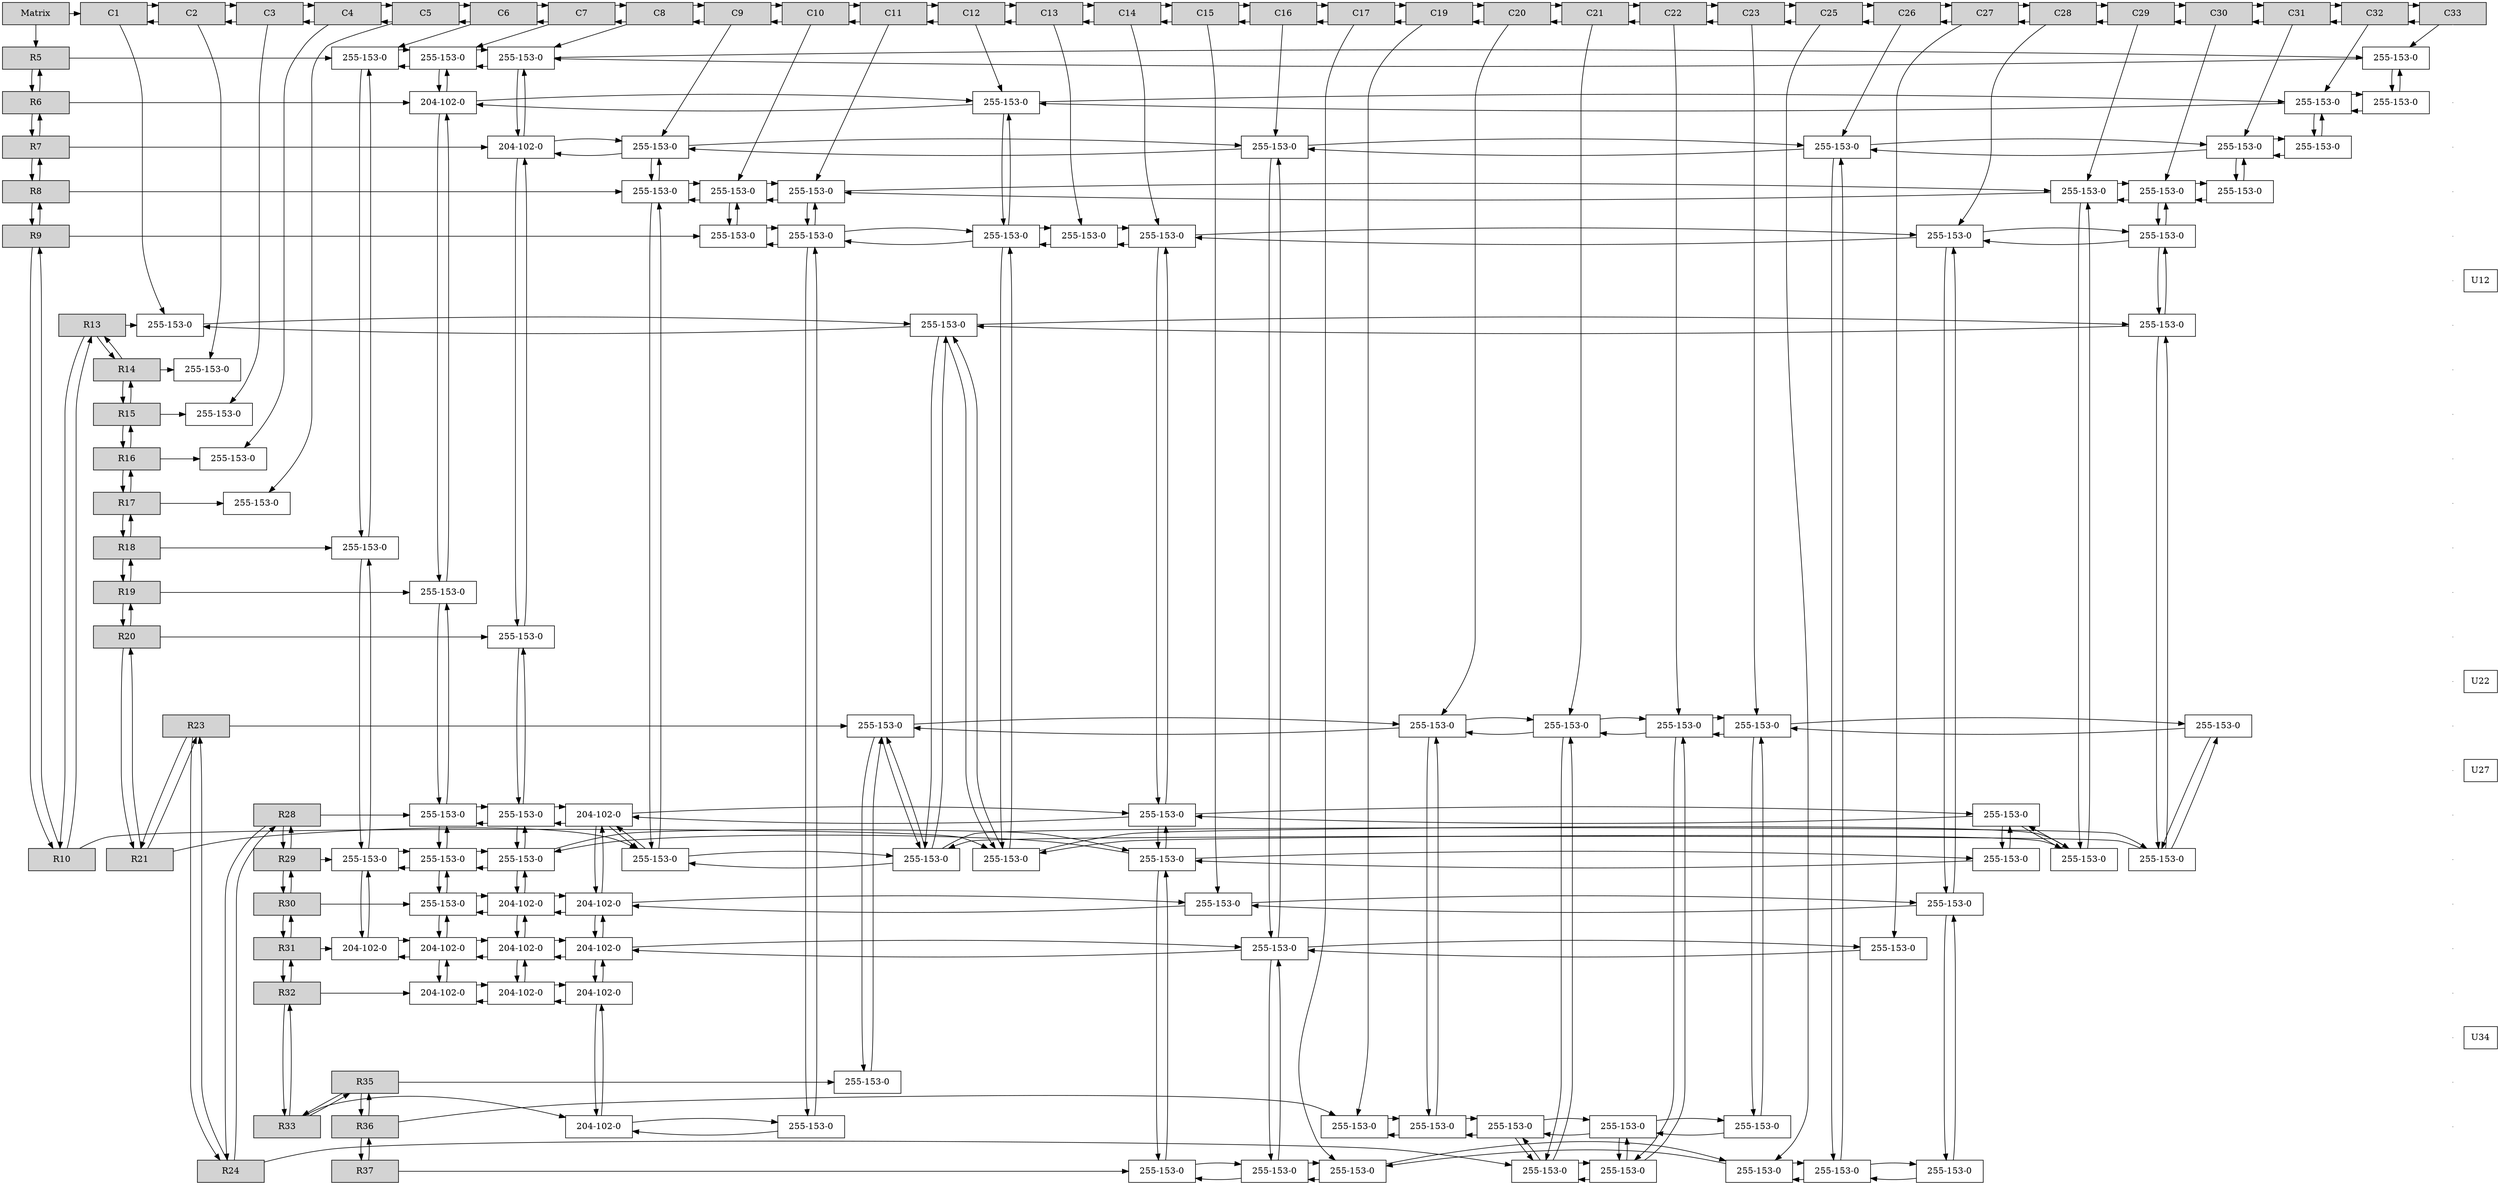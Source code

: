 digraph Sparce_Matrix {
node [shape=box]
Mt[ label = "Matrix", width = 1.5, style = filled, group = 1 ];
e0[ shape = point, width = 0 ];
e1[ shape = point, width = 0 ];
e2[ shape = point, width = 0 ];
e3[ shape = point, width = 0 ];
e4[ shape = point, width = 0 ];
e5[ shape = point, width = 0 ];
e6[ shape = point, width = 0 ];
e7[ shape = point, width = 0 ];
e8[ shape = point, width = 0 ];
e9[ shape = point, width = 0 ];
e10[ shape = point, width = 0 ];
e11[ shape = point, width = 0 ];
e12[ shape = point, width = 0 ];
e13[ shape = point, width = 0 ];
e14[ shape = point, width = 0 ];
e15[ shape = point, width = 0 ];
e16[ shape = point, width = 0 ];
e17[ shape = point, width = 0 ];
e18[ shape = point, width = 0 ];
e19[ shape = point, width = 0 ];
e20[ shape = point, width = 0 ];
e21[ shape = point, width = 0 ];
e22[ shape = point, width = 0 ];
e23[ shape = point, width = 0 ];
U5[label = "R5"    width = 1.5 style = filled, group = 1 ];
Mt->U5;
N6_L5 [label = "255-153-0" width = 1.5, group =8];
U5 -> N6_L5;
A6 -> N6_L5;
N7_L5 [label = "255-153-0" width = 1.5, group =9];
N7_L5 -> N6_L5;
N6_L5 -> N7_L5;
A7 -> N7_L5;
N8_L5 [label = "255-153-0" width = 1.5, group =10];
N8_L5 -> N7_L5;
N7_L5 -> N8_L5;
A8 -> N8_L5;
N33_L5 [label = "255-153-0" width = 1.5, group =35];
N33_L5 -> N8_L5;
N8_L5 -> N33_L5;
A33 -> N33_L5;
{ rank = same; U5;N6_L5;N7_L5;N8_L5;N33_L5;}
U6[label = "R6"    width = 1.5 style = filled, group = 1 ];
U6 -> U5;
U5 -> U6;
N7_L6 [label = "204-102-0" width = 1.5, group =9];
U6 -> N7_L6;
N7_L6 -> N7_L5;
N7_L5 -> N7_L6;
N12_L6 [label = "255-153-0" width = 1.5, group =14];
N12_L6 -> N7_L6;
N7_L6 -> N12_L6;
A12 -> N12_L6;
N32_L6 [label = "255-153-0" width = 1.5, group =34];
N32_L6 -> N12_L6;
N12_L6 -> N32_L6;
A32 -> N32_L6;
N33_L6 [label = "255-153-0" width = 1.5, group =35];
N33_L6 -> N32_L6;
N32_L6 -> N33_L6;
N33_L6 -> N33_L5;
N33_L5 -> N33_L6;
{ rank = same; U6;N7_L6;N12_L6;N32_L6;N33_L6;}
U7[label = "R7"    width = 1.5 style = filled, group = 1 ];
U7 -> U6;
U6 -> U7;
{ rank = same; U6; e0}
N8_L7 [label = "204-102-0" width = 1.5, group =10];
U7 -> N8_L7;
N8_L7 -> N8_L5;
N8_L5 -> N8_L7;
N9_L7 [label = "255-153-0" width = 1.5, group =11];
N9_L7 -> N8_L7;
N8_L7 -> N9_L7;
A9 -> N9_L7;
N16_L7 [label = "255-153-0" width = 1.5, group =18];
N16_L7 -> N9_L7;
N9_L7 -> N16_L7;
A16 -> N16_L7;
N26_L7 [label = "255-153-0" width = 1.5, group =28];
N26_L7 -> N16_L7;
N16_L7 -> N26_L7;
A26 -> N26_L7;
N31_L7 [label = "255-153-0" width = 1.5, group =33];
N31_L7 -> N26_L7;
N26_L7 -> N31_L7;
A31 -> N31_L7;
N32_L7 [label = "255-153-0" width = 1.5, group =34];
N32_L7 -> N31_L7;
N31_L7 -> N32_L7;
N32_L7 -> N32_L6;
N32_L6 -> N32_L7;
{ rank = same; U7;N8_L7;N9_L7;N16_L7;N26_L7;N31_L7;N32_L7;}
U8[label = "R8"    width = 1.5 style = filled, group = 1 ];
U8 -> U7;
U7 -> U8;
{ rank = same; U7; e1}
N9_L8 [label = "255-153-0" width = 1.5, group =11];
U8 -> N9_L8;
N9_L8 -> N9_L7;
N9_L7 -> N9_L8;
N10_L8 [label = "255-153-0" width = 1.5, group =12];
N10_L8 -> N9_L8;
N9_L8 -> N10_L8;
A10 -> N10_L8;
N11_L8 [label = "255-153-0" width = 1.5, group =13];
N11_L8 -> N10_L8;
N10_L8 -> N11_L8;
A11 -> N11_L8;
N29_L8 [label = "255-153-0" width = 1.5, group =31];
N29_L8 -> N11_L8;
N11_L8 -> N29_L8;
A29 -> N29_L8;
N30_L8 [label = "255-153-0" width = 1.5, group =32];
N30_L8 -> N29_L8;
N29_L8 -> N30_L8;
A30 -> N30_L8;
N31_L8 [label = "255-153-0" width = 1.5, group =33];
N31_L8 -> N30_L8;
N30_L8 -> N31_L8;
N31_L8 -> N31_L7;
N31_L7 -> N31_L8;
{ rank = same; U8;N9_L8;N10_L8;N11_L8;N29_L8;N30_L8;N31_L8;}
U9[label = "R9"    width = 1.5 style = filled, group = 1 ];
U9 -> U8;
U8 -> U9;
{ rank = same; U8; e2}
N10_L9 [label = "255-153-0" width = 1.5, group =12];
U9 -> N10_L9;
N10_L9 -> N10_L8;
N10_L8 -> N10_L9;
N11_L9 [label = "255-153-0" width = 1.5, group =13];
N11_L9 -> N10_L9;
N10_L9 -> N11_L9;
N11_L9 -> N11_L8;
N11_L8 -> N11_L9;
N12_L9 [label = "255-153-0" width = 1.5, group =14];
N12_L9 -> N11_L9;
N11_L9 -> N12_L9;
N12_L9 -> N12_L6;
N12_L6 -> N12_L9;
N13_L9 [label = "255-153-0" width = 1.5, group =15];
N13_L9 -> N12_L9;
N12_L9 -> N13_L9;
A13 -> N13_L9;
N14_L9 [label = "255-153-0" width = 1.5, group =16];
N14_L9 -> N13_L9;
N13_L9 -> N14_L9;
A14 -> N14_L9;
N28_L9 [label = "255-153-0" width = 1.5, group =30];
N28_L9 -> N14_L9;
N14_L9 -> N28_L9;
A28 -> N28_L9;
N30_L9 [label = "255-153-0" width = 1.5, group =32];
N30_L9 -> N28_L9;
N28_L9 -> N30_L9;
N30_L9 -> N30_L8;
N30_L8 -> N30_L9;
{ rank = same; U9;N10_L9;N11_L9;N12_L9;N13_L9;N14_L9;N28_L9;N30_L9;}
U10[label = "R10"    width = 1.5 style = filled, group = 1 ];
U10 -> U9;
U9 -> U10;
{ rank = same; U9; e3}
N12_L10 [label = "255-153-0" width = 1.5, group =14];
U10 -> N12_L10;
N12_L10 -> N12_L9;
N12_L9 -> N12_L10;
N29_L10 [label = "255-153-0" width = 1.5, group =31];
N29_L10 -> N12_L10;
N12_L10 -> N29_L10;
N29_L10 -> N29_L8;
N29_L8 -> N29_L10;
{ rank = same; U10;N12_L10;N29_L10;}
U13[label = "R13"    width = 1.5 style = filled, group = 1 ];
U13 -> U10;
U10 -> U13;
{ rank = same; U12; e4}
N1_L13 [label = "255-153-0" width = 1.5, group =3];
U13 -> N1_L13;
A1 -> N1_L13;
N12_L13 [label = "255-153-0" width = 1.5, group =14];
N12_L13 -> N1_L13;
N1_L13 -> N12_L13;
N12_L13 -> N12_L10;
N12_L10 -> N12_L13;
N30_L13 [label = "255-153-0" width = 1.5, group =32];
N30_L13 -> N12_L13;
N12_L13 -> N30_L13;
N30_L13 -> N30_L9;
N30_L9 -> N30_L13;
{ rank = same; U13;N1_L13;N12_L13;N30_L13;}
U14[label = "R14"    width = 1.5 style = filled, group = 1 ];
U14 -> U13;
U13 -> U14;
{ rank = same; U13; e5}
N2_L14 [label = "255-153-0" width = 1.5, group =4];
U14 -> N2_L14;
A2 -> N2_L14;
{ rank = same; U14;N2_L14;}
U15[label = "R15"    width = 1.5 style = filled, group = 1 ];
U15 -> U14;
U14 -> U15;
{ rank = same; U14; e6}
N3_L15 [label = "255-153-0" width = 1.5, group =5];
U15 -> N3_L15;
A3 -> N3_L15;
{ rank = same; U15;N3_L15;}
U16[label = "R16"    width = 1.5 style = filled, group = 1 ];
U16 -> U15;
U15 -> U16;
{ rank = same; U15; e7}
N4_L16 [label = "255-153-0" width = 1.5, group =6];
U16 -> N4_L16;
A4 -> N4_L16;
{ rank = same; U16;N4_L16;}
U17[label = "R17"    width = 1.5 style = filled, group = 1 ];
U17 -> U16;
U16 -> U17;
{ rank = same; U16; e8}
N5_L17 [label = "255-153-0" width = 1.5, group =7];
U17 -> N5_L17;
A5 -> N5_L17;
{ rank = same; U17;N5_L17;}
U18[label = "R18"    width = 1.5 style = filled, group = 1 ];
U18 -> U17;
U17 -> U18;
{ rank = same; U17; e9}
N6_L18 [label = "255-153-0" width = 1.5, group =8];
U18 -> N6_L18;
N6_L18 -> N6_L5;
N6_L5 -> N6_L18;
{ rank = same; U18;N6_L18;}
U19[label = "R19"    width = 1.5 style = filled, group = 1 ];
U19 -> U18;
U18 -> U19;
{ rank = same; U18; e10}
N7_L19 [label = "255-153-0" width = 1.5, group =9];
U19 -> N7_L19;
N7_L19 -> N7_L6;
N7_L6 -> N7_L19;
{ rank = same; U19;N7_L19;}
U20[label = "R20"    width = 1.5 style = filled, group = 1 ];
U20 -> U19;
U19 -> U20;
{ rank = same; U19; e11}
N8_L20 [label = "255-153-0" width = 1.5, group =10];
U20 -> N8_L20;
N8_L20 -> N8_L7;
N8_L7 -> N8_L20;
{ rank = same; U20;N8_L20;}
U21[label = "R21"    width = 1.5 style = filled, group = 1 ];
U21 -> U20;
U20 -> U21;
{ rank = same; U20; e12}
N9_L21 [label = "255-153-0" width = 1.5, group =11];
U21 -> N9_L21;
N9_L21 -> N9_L8;
N9_L8 -> N9_L21;
N12_L21 [label = "255-153-0" width = 1.5, group =14];
N12_L21 -> N9_L21;
N9_L21 -> N12_L21;
N12_L21 -> N12_L13;
N12_L13 -> N12_L21;
N30_L21 [label = "255-153-0" width = 1.5, group =32];
N30_L21 -> N12_L21;
N12_L21 -> N30_L21;
N30_L21 -> N30_L13;
N30_L13 -> N30_L21;
{ rank = same; U21;N9_L21;N12_L21;N30_L21;}
U23[label = "R23"    width = 1.5 style = filled, group = 1 ];
U23 -> U21;
U21 -> U23;
{ rank = same; U22; e13}
N12_L23 [label = "255-153-0" width = 1.5, group =14];
U23 -> N12_L23;
N12_L23 -> N12_L21;
N12_L21 -> N12_L23;
N20_L23 [label = "255-153-0" width = 1.5, group =22];
N20_L23 -> N12_L23;
N12_L23 -> N20_L23;
A20 -> N20_L23;
N21_L23 [label = "255-153-0" width = 1.5, group =23];
N21_L23 -> N20_L23;
N20_L23 -> N21_L23;
A21 -> N21_L23;
N22_L23 [label = "255-153-0" width = 1.5, group =24];
N22_L23 -> N21_L23;
N21_L23 -> N22_L23;
A22 -> N22_L23;
N23_L23 [label = "255-153-0" width = 1.5, group =25];
N23_L23 -> N22_L23;
N22_L23 -> N23_L23;
A23 -> N23_L23;
N30_L23 [label = "255-153-0" width = 1.5, group =32];
N30_L23 -> N23_L23;
N23_L23 -> N30_L23;
N30_L23 -> N30_L21;
N30_L21 -> N30_L23;
{ rank = same; U23;N12_L23;N20_L23;N21_L23;N22_L23;N23_L23;N30_L23;}
U24[label = "R24"    width = 1.5 style = filled, group = 1 ];
U24 -> U23;
U23 -> U24;
{ rank = same; U23; e14}
N21_L24 [label = "255-153-0" width = 1.5, group =23];
U24 -> N21_L24;
N21_L24 -> N21_L23;
N21_L23 -> N21_L24;
N22_L24 [label = "255-153-0" width = 1.5, group =24];
N22_L24 -> N21_L24;
N21_L24 -> N22_L24;
N22_L24 -> N22_L23;
N22_L23 -> N22_L24;
{ rank = same; U24;N21_L24;N22_L24;}
U28[label = "R28"    width = 1.5 style = filled, group = 1 ];
U28 -> U24;
U24 -> U28;
{ rank = same; U27; e15}
N7_L28 [label = "255-153-0" width = 1.5, group =9];
U28 -> N7_L28;
N7_L28 -> N7_L19;
N7_L19 -> N7_L28;
N8_L28 [label = "255-153-0" width = 1.5, group =10];
N8_L28 -> N7_L28;
N7_L28 -> N8_L28;
N8_L28 -> N8_L20;
N8_L20 -> N8_L28;
N9_L28 [label = "204-102-0" width = 1.5, group =11];
N9_L28 -> N8_L28;
N8_L28 -> N9_L28;
N9_L28 -> N9_L21;
N9_L21 -> N9_L28;
N14_L28 [label = "255-153-0" width = 1.5, group =16];
N14_L28 -> N9_L28;
N9_L28 -> N14_L28;
N14_L28 -> N14_L9;
N14_L9 -> N14_L28;
N29_L28 [label = "255-153-0" width = 1.5, group =31];
N29_L28 -> N14_L28;
N14_L28 -> N29_L28;
N29_L28 -> N29_L10;
N29_L10 -> N29_L28;
{ rank = same; U28;N7_L28;N8_L28;N9_L28;N14_L28;N29_L28;}
U29[label = "R29"    width = 1.5 style = filled, group = 1 ];
U29 -> U28;
U28 -> U29;
{ rank = same; U28; e16}
N6_L29 [label = "255-153-0" width = 1.5, group =8];
U29 -> N6_L29;
N6_L29 -> N6_L18;
N6_L18 -> N6_L29;
N7_L29 [label = "255-153-0" width = 1.5, group =9];
N7_L29 -> N6_L29;
N6_L29 -> N7_L29;
N7_L29 -> N7_L28;
N7_L28 -> N7_L29;
N8_L29 [label = "255-153-0" width = 1.5, group =10];
N8_L29 -> N7_L29;
N7_L29 -> N8_L29;
N8_L29 -> N8_L28;
N8_L28 -> N8_L29;
N14_L29 [label = "255-153-0" width = 1.5, group =16];
N14_L29 -> N8_L29;
N8_L29 -> N14_L29;
N14_L29 -> N14_L28;
N14_L28 -> N14_L29;
N29_L29 [label = "255-153-0" width = 1.5, group =31];
N29_L29 -> N14_L29;
N14_L29 -> N29_L29;
N29_L29 -> N29_L28;
N29_L28 -> N29_L29;
{ rank = same; U29;N6_L29;N7_L29;N8_L29;N14_L29;N29_L29;}
U30[label = "R30"    width = 1.5 style = filled, group = 1 ];
U30 -> U29;
U29 -> U30;
{ rank = same; U29; e17}
N7_L30 [label = "255-153-0" width = 1.5, group =9];
U30 -> N7_L30;
N7_L30 -> N7_L29;
N7_L29 -> N7_L30;
N8_L30 [label = "204-102-0" width = 1.5, group =10];
N8_L30 -> N7_L30;
N7_L30 -> N8_L30;
N8_L30 -> N8_L29;
N8_L29 -> N8_L30;
N9_L30 [label = "204-102-0" width = 1.5, group =11];
N9_L30 -> N8_L30;
N8_L30 -> N9_L30;
N9_L30 -> N9_L28;
N9_L28 -> N9_L30;
N15_L30 [label = "255-153-0" width = 1.5, group =17];
N15_L30 -> N9_L30;
N9_L30 -> N15_L30;
A15 -> N15_L30;
N28_L30 [label = "255-153-0" width = 1.5, group =30];
N28_L30 -> N15_L30;
N15_L30 -> N28_L30;
N28_L30 -> N28_L9;
N28_L9 -> N28_L30;
{ rank = same; U30;N7_L30;N8_L30;N9_L30;N15_L30;N28_L30;}
U31[label = "R31"    width = 1.5 style = filled, group = 1 ];
U31 -> U30;
U30 -> U31;
{ rank = same; U30; e18}
N6_L31 [label = "204-102-0" width = 1.5, group =8];
U31 -> N6_L31;
N6_L31 -> N6_L29;
N6_L29 -> N6_L31;
N7_L31 [label = "204-102-0" width = 1.5, group =9];
N7_L31 -> N6_L31;
N6_L31 -> N7_L31;
N7_L31 -> N7_L30;
N7_L30 -> N7_L31;
N8_L31 [label = "204-102-0" width = 1.5, group =10];
N8_L31 -> N7_L31;
N7_L31 -> N8_L31;
N8_L31 -> N8_L30;
N8_L30 -> N8_L31;
N9_L31 [label = "204-102-0" width = 1.5, group =11];
N9_L31 -> N8_L31;
N8_L31 -> N9_L31;
N9_L31 -> N9_L30;
N9_L30 -> N9_L31;
N16_L31 [label = "255-153-0" width = 1.5, group =18];
N16_L31 -> N9_L31;
N9_L31 -> N16_L31;
N16_L31 -> N16_L7;
N16_L7 -> N16_L31;
N27_L31 [label = "255-153-0" width = 1.5, group =29];
N27_L31 -> N16_L31;
N16_L31 -> N27_L31;
A27 -> N27_L31;
{ rank = same; U31;N6_L31;N7_L31;N8_L31;N9_L31;N16_L31;N27_L31;}
U32[label = "R32"    width = 1.5 style = filled, group = 1 ];
U32 -> U31;
U31 -> U32;
{ rank = same; U31; e19}
N7_L32 [label = "204-102-0" width = 1.5, group =9];
U32 -> N7_L32;
N7_L32 -> N7_L31;
N7_L31 -> N7_L32;
N8_L32 [label = "204-102-0" width = 1.5, group =10];
N8_L32 -> N7_L32;
N7_L32 -> N8_L32;
N8_L32 -> N8_L31;
N8_L31 -> N8_L32;
N9_L32 [label = "204-102-0" width = 1.5, group =11];
N9_L32 -> N8_L32;
N8_L32 -> N9_L32;
N9_L32 -> N9_L31;
N9_L31 -> N9_L32;
{ rank = same; U32;N7_L32;N8_L32;N9_L32;}
U33[label = "R33"    width = 1.5 style = filled, group = 1 ];
U33 -> U32;
U32 -> U33;
{ rank = same; U32; e20}
N9_L33 [label = "204-102-0" width = 1.5, group =11];
U33 -> N9_L33;
N9_L33 -> N9_L32;
N9_L32 -> N9_L33;
N11_L33 [label = "255-153-0" width = 1.5, group =13];
N11_L33 -> N9_L33;
N9_L33 -> N11_L33;
N11_L33 -> N11_L9;
N11_L9 -> N11_L33;
{ rank = same; U33;N9_L33;N11_L33;}
U35[label = "R35"    width = 1.5 style = filled, group = 1 ];
U35 -> U33;
U33 -> U35;
{ rank = same; U34; e21}
N12_L35 [label = "255-153-0" width = 1.5, group =14];
U35 -> N12_L35;
N12_L35 -> N12_L23;
N12_L23 -> N12_L35;
{ rank = same; U35;N12_L35;}
U36[label = "R36"    width = 1.5 style = filled, group = 1 ];
U36 -> U35;
U35 -> U36;
{ rank = same; U35; e22}
N19_L36 [label = "255-153-0" width = 1.5, group =21];
U36 -> N19_L36;
A19 -> N19_L36;
N20_L36 [label = "255-153-0" width = 1.5, group =22];
N20_L36 -> N19_L36;
N19_L36 -> N20_L36;
N20_L36 -> N20_L23;
N20_L23 -> N20_L36;
N21_L36 [label = "255-153-0" width = 1.5, group =23];
N21_L36 -> N20_L36;
N20_L36 -> N21_L36;
N21_L36 -> N21_L24;
N21_L24 -> N21_L36;
N22_L36 [label = "255-153-0" width = 1.5, group =24];
N22_L36 -> N21_L36;
N21_L36 -> N22_L36;
N22_L36 -> N22_L24;
N22_L24 -> N22_L36;
N23_L36 [label = "255-153-0" width = 1.5, group =25];
N23_L36 -> N22_L36;
N22_L36 -> N23_L36;
N23_L36 -> N23_L23;
N23_L23 -> N23_L36;
{ rank = same; U36;N19_L36;N20_L36;N21_L36;N22_L36;N23_L36;}
U37[label = "R37"    width = 1.5 style = filled, group = 1 ];
U37 -> U36;
U36 -> U37;
{ rank = same; U36; e23}
N14_L37 [label = "255-153-0" width = 1.5, group =16];
U37 -> N14_L37;
N14_L37 -> N14_L29;
N14_L29 -> N14_L37;
N16_L37 [label = "255-153-0" width = 1.5, group =18];
N16_L37 -> N14_L37;
N14_L37 -> N16_L37;
N16_L37 -> N16_L31;
N16_L31 -> N16_L37;
N17_L37 [label = "255-153-0" width = 1.5, group =19];
N17_L37 -> N16_L37;
N16_L37 -> N17_L37;
A17 -> N17_L37;
N25_L37 [label = "255-153-0" width = 1.5, group =27];
N25_L37 -> N17_L37;
N17_L37 -> N25_L37;
A25 -> N25_L37;
N26_L37 [label = "255-153-0" width = 1.5, group =28];
N26_L37 -> N25_L37;
N25_L37 -> N26_L37;
N26_L37 -> N26_L7;
N26_L7 -> N26_L37;
N28_L37 [label = "255-153-0" width = 1.5, group =30];
N28_L37 -> N26_L37;
N26_L37 -> N28_L37;
N28_L37 -> N28_L30;
N28_L30 -> N28_L37;
{ rank = same; U37;N14_L37;N16_L37;N17_L37;N25_L37;N26_L37;N28_L37;}
A1[label ="C1" width = 1.5 style = filled, group =2];
Mt->A1;
A2[label ="C2" width = 1.5 style = filled, group =3];
A2->A1;
A1->A2;
A3[label ="C3" width = 1.5 style = filled, group =4];
A3->A2;
A2->A3;
A4[label ="C4" width = 1.5 style = filled, group =5];
A4->A3;
A3->A4;
A5[label ="C5" width = 1.5 style = filled, group =6];
A5->A4;
A4->A5;
A6[label ="C6" width = 1.5 style = filled, group =7];
A6->A5;
A5->A6;
A7[label ="C7" width = 1.5 style = filled, group =8];
A7->A6;
A6->A7;
A8[label ="C8" width = 1.5 style = filled, group =9];
A8->A7;
A7->A8;
A9[label ="C9" width = 1.5 style = filled, group =10];
A9->A8;
A8->A9;
A10[label ="C10" width = 1.5 style = filled, group =11];
A10->A9;
A9->A10;
A11[label ="C11" width = 1.5 style = filled, group =12];
A11->A10;
A10->A11;
A12[label ="C12" width = 1.5 style = filled, group =13];
A12->A11;
A11->A12;
A13[label ="C13" width = 1.5 style = filled, group =14];
A13->A12;
A12->A13;
A14[label ="C14" width = 1.5 style = filled, group =15];
A14->A13;
A13->A14;
A15[label ="C15" width = 1.5 style = filled, group =16];
A15->A14;
A14->A15;
A16[label ="C16" width = 1.5 style = filled, group =17];
A16->A15;
A15->A16;
A17[label ="C17" width = 1.5 style = filled, group =18];
A17->A16;
A16->A17;
A19[label ="C19" width = 1.5 style = filled, group =19];
A19->A17;
A17->A19;
A20[label ="C20" width = 1.5 style = filled, group =20];
A20->A19;
A19->A20;
A21[label ="C21" width = 1.5 style = filled, group =21];
A21->A20;
A20->A21;
A22[label ="C22" width = 1.5 style = filled, group =22];
A22->A21;
A21->A22;
A23[label ="C23" width = 1.5 style = filled, group =23];
A23->A22;
A22->A23;
A25[label ="C25" width = 1.5 style = filled, group =24];
A25->A23;
A23->A25;
A26[label ="C26" width = 1.5 style = filled, group =25];
A26->A25;
A25->A26;
A27[label ="C27" width = 1.5 style = filled, group =26];
A27->A26;
A26->A27;
A28[label ="C28" width = 1.5 style = filled, group =27];
A28->A27;
A27->A28;
A29[label ="C29" width = 1.5 style = filled, group =28];
A29->A28;
A28->A29;
A30[label ="C30" width = 1.5 style = filled, group =29];
A30->A29;
A29->A30;
A31[label ="C31" width = 1.5 style = filled, group =30];
A31->A30;
A30->A31;
A32[label ="C32" width = 1.5 style = filled, group =31];
A32->A31;
A31->A32;
A33[label ="C33" width = 1.5 style = filled, group =32];
A33->A32;
A32->A33;
{ rank = same; Mt; A1; A2; A3; A4; A5; A6; A7; A8; A9; A10; A11; A12; A13; A14; A15; A16; A17; A19; A20; A21; A22; A23; A25; A26; A27; A28; A29; A30; A31; A32; A33; }
A33-> e0[ dir = none, color = "white" ];
e0-> e1[ dir = none, color = "white" ];
e1-> e2[ dir = none, color = "white" ];
e2-> e3[ dir = none, color = "white" ];
e3-> e4[ dir = none, color = "white" ];
e4-> e5[ dir = none, color = "white" ];
e5-> e6[ dir = none, color = "white" ];
e6-> e7[ dir = none, color = "white" ];
e7-> e8[ dir = none, color = "white" ];
e8-> e9[ dir = none, color = "white" ];
e9-> e10[ dir = none, color = "white" ];
e10-> e11[ dir = none, color = "white" ];
e11-> e12[ dir = none, color = "white" ];
e12-> e13[ dir = none, color = "white" ];
e13-> e14[ dir = none, color = "white" ];
e14-> e15[ dir = none, color = "white" ];
e15-> e16[ dir = none, color = "white" ];
e16-> e17[ dir = none, color = "white" ];
e17-> e18[ dir = none, color = "white" ];
e18-> e19[ dir = none, color = "white" ];
e19-> e20[ dir = none, color = "white" ];
e20-> e21[ dir = none, color = "white" ];
e21-> e22[ dir = none, color = "white" ];
e22-> e23[ dir = none, color = "white" ];
}
